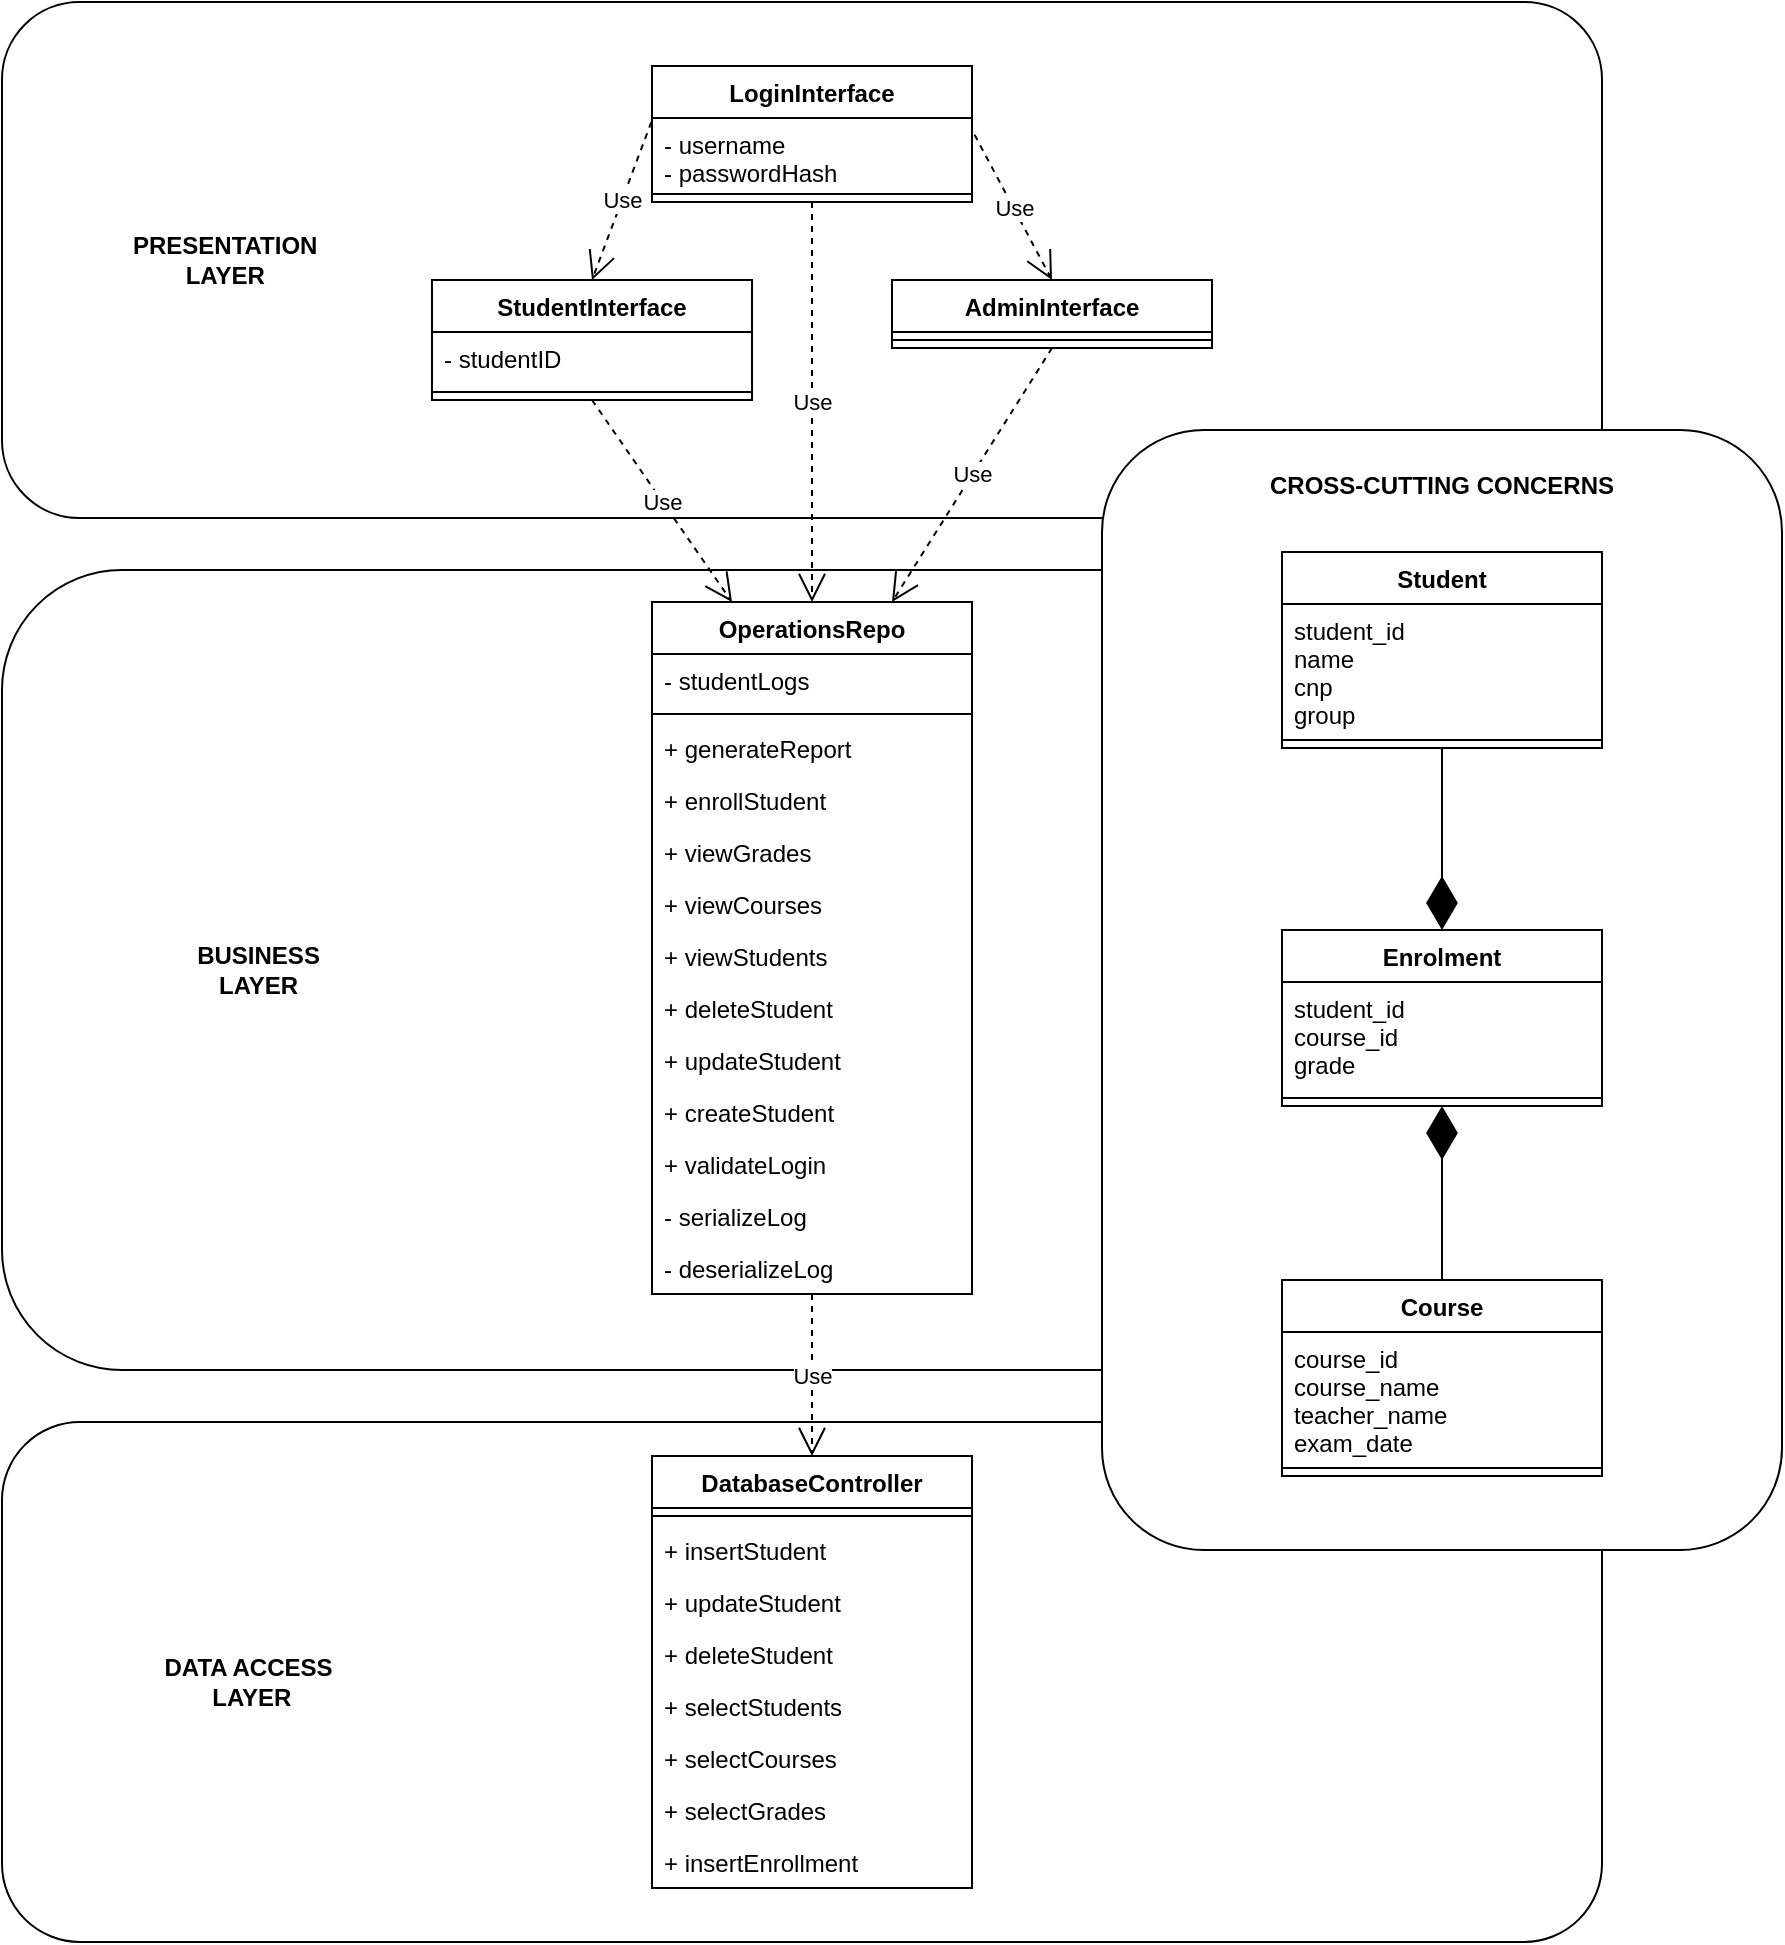 <mxfile version="10.5.9" type="device"><diagram id="hMyD8AXM62mKRe5awUtb" name="Page-1"><mxGraphModel dx="2100" dy="533" grid="1" gridSize="10" guides="1" tooltips="1" connect="1" arrows="1" fold="1" page="1" pageScale="1" pageWidth="850" pageHeight="1100" math="0" shadow="0"><root><mxCell id="0"/><mxCell id="1" parent="0"/><mxCell id="1zkxP6vBv-8jt8oSZv_q-41" value="&lt;b&gt;DATA ACCESS&amp;nbsp; &amp;nbsp; &amp;nbsp; &amp;nbsp; &amp;nbsp; &amp;nbsp; &amp;nbsp; &amp;nbsp; &amp;nbsp; &amp;nbsp; &amp;nbsp; &amp;nbsp; &amp;nbsp; &amp;nbsp; &amp;nbsp; &amp;nbsp; &amp;nbsp; &amp;nbsp; &amp;nbsp; &amp;nbsp; &amp;nbsp; &amp;nbsp; &amp;nbsp; &amp;nbsp; &amp;nbsp; &amp;nbsp; &amp;nbsp; &amp;nbsp; &amp;nbsp; &amp;nbsp; &amp;nbsp; &amp;nbsp; &amp;nbsp; &amp;nbsp; &amp;nbsp; &amp;nbsp; &amp;nbsp; &amp;nbsp; &amp;nbsp; &amp;nbsp; &amp;nbsp; &amp;nbsp; &amp;nbsp; &amp;nbsp; &amp;nbsp; &amp;nbsp; &amp;nbsp; &amp;nbsp; &amp;nbsp; &amp;nbsp; &amp;nbsp; &amp;nbsp; &amp;nbsp; &amp;nbsp; &amp;nbsp; &amp;nbsp; &amp;nbsp; &amp;nbsp; &amp;nbsp; &amp;nbsp; &amp;nbsp; &amp;nbsp; &amp;nbsp; &amp;nbsp; &amp;nbsp; &amp;nbsp; &amp;nbsp; &amp;nbsp; &amp;nbsp; &amp;nbsp; &amp;nbsp; &amp;nbsp; &amp;nbsp; &amp;nbsp; &amp;nbsp; &amp;nbsp; &amp;nbsp; &amp;nbsp; &amp;nbsp; &amp;nbsp; &amp;nbsp; &amp;nbsp; &amp;nbsp;&amp;nbsp;&lt;br&gt;LAYER&amp;nbsp; &amp;nbsp; &amp;nbsp; &amp;nbsp; &amp;nbsp; &amp;nbsp; &amp;nbsp; &amp;nbsp; &amp;nbsp; &amp;nbsp; &amp;nbsp; &amp;nbsp; &amp;nbsp; &amp;nbsp; &amp;nbsp; &amp;nbsp; &amp;nbsp; &amp;nbsp; &amp;nbsp; &amp;nbsp; &amp;nbsp; &amp;nbsp; &amp;nbsp; &amp;nbsp; &amp;nbsp; &amp;nbsp; &amp;nbsp; &amp;nbsp; &amp;nbsp; &amp;nbsp; &amp;nbsp; &amp;nbsp; &amp;nbsp; &amp;nbsp; &amp;nbsp; &amp;nbsp; &amp;nbsp; &amp;nbsp; &amp;nbsp; &amp;nbsp; &amp;nbsp; &amp;nbsp; &amp;nbsp; &amp;nbsp; &amp;nbsp; &amp;nbsp; &amp;nbsp; &amp;nbsp; &amp;nbsp; &amp;nbsp; &amp;nbsp; &amp;nbsp; &amp;nbsp; &amp;nbsp; &amp;nbsp; &amp;nbsp; &amp;nbsp; &amp;nbsp; &amp;nbsp; &amp;nbsp; &lt;/b&gt;&amp;nbsp; &amp;nbsp; &amp;nbsp; &amp;nbsp; &amp;nbsp; &amp;nbsp; &amp;nbsp; &amp;nbsp; &amp;nbsp; &amp;nbsp; &amp;nbsp; &amp;nbsp; &amp;nbsp; &amp;nbsp; &amp;nbsp; &amp;nbsp; &amp;nbsp; &amp;nbsp; &amp;nbsp; &amp;nbsp; &amp;nbsp; &amp;nbsp; &amp;nbsp;&lt;br&gt;" style="rounded=1;whiteSpace=wrap;html=1;" vertex="1" parent="1"><mxGeometry x="-10" y="740" width="800" height="260" as="geometry"/></mxCell><mxCell id="1zkxP6vBv-8jt8oSZv_q-40" value="&lt;b&gt;BUSINESS&amp;nbsp; &amp;nbsp; &amp;nbsp; &amp;nbsp; &amp;nbsp; &amp;nbsp; &amp;nbsp; &amp;nbsp; &amp;nbsp; &amp;nbsp; &amp;nbsp; &amp;nbsp; &amp;nbsp; &amp;nbsp; &amp;nbsp; &amp;nbsp; &amp;nbsp; &amp;nbsp; &amp;nbsp; &amp;nbsp; &amp;nbsp; &amp;nbsp; &amp;nbsp; &amp;nbsp; &amp;nbsp; &amp;nbsp; &amp;nbsp; &amp;nbsp; &amp;nbsp; &amp;nbsp; &amp;nbsp; &amp;nbsp; &amp;nbsp; &amp;nbsp; &amp;nbsp; &amp;nbsp; &amp;nbsp; &amp;nbsp; &amp;nbsp; &amp;nbsp; &amp;nbsp; &amp;nbsp; &amp;nbsp; &amp;nbsp; &amp;nbsp; &amp;nbsp; &amp;nbsp; &amp;nbsp; &amp;nbsp; &amp;nbsp; &amp;nbsp; &amp;nbsp; &amp;nbsp; &amp;nbsp; &amp;nbsp; &amp;nbsp; &amp;nbsp; &amp;nbsp; &amp;nbsp; &amp;nbsp; &amp;nbsp; &amp;nbsp; &amp;nbsp; &amp;nbsp; &amp;nbsp; &amp;nbsp; &amp;nbsp; &amp;nbsp; &amp;nbsp; &amp;nbsp; &amp;nbsp; &amp;nbsp; &amp;nbsp; &amp;nbsp; &amp;nbsp; &amp;nbsp; &amp;nbsp; &amp;nbsp; &amp;nbsp; &amp;nbsp;&amp;nbsp;&lt;br&gt;LAYER&amp;nbsp; &amp;nbsp; &amp;nbsp; &amp;nbsp; &amp;nbsp; &amp;nbsp; &amp;nbsp; &amp;nbsp; &amp;nbsp; &amp;nbsp; &amp;nbsp; &amp;nbsp; &amp;nbsp; &amp;nbsp; &amp;nbsp; &amp;nbsp; &amp;nbsp; &amp;nbsp; &amp;nbsp; &amp;nbsp; &amp;nbsp; &amp;nbsp; &amp;nbsp; &amp;nbsp; &amp;nbsp; &amp;nbsp; &amp;nbsp; &amp;nbsp; &amp;nbsp; &amp;nbsp; &amp;nbsp; &amp;nbsp; &amp;nbsp; &amp;nbsp; &amp;nbsp; &amp;nbsp; &amp;nbsp; &amp;nbsp; &amp;nbsp; &amp;nbsp; &amp;nbsp; &amp;nbsp; &amp;nbsp; &amp;nbsp; &amp;nbsp; &amp;nbsp; &amp;nbsp; &amp;nbsp; &amp;nbsp; &amp;nbsp; &amp;nbsp; &amp;nbsp; &amp;nbsp; &amp;nbsp; &amp;nbsp; &amp;nbsp; &amp;nbsp; &amp;nbsp; &amp;nbsp; &amp;nbsp; &amp;nbsp; &amp;nbsp;&lt;/b&gt; &amp;nbsp; &amp;nbsp; &amp;nbsp; &amp;nbsp; &amp;nbsp; &amp;nbsp; &amp;nbsp; &amp;nbsp; &amp;nbsp; &amp;nbsp; &amp;nbsp; &amp;nbsp; &amp;nbsp; &amp;nbsp; &amp;nbsp; &amp;nbsp; &amp;nbsp; &amp;nbsp;&amp;nbsp;&lt;br&gt;" style="rounded=1;whiteSpace=wrap;html=1;" vertex="1" parent="1"><mxGeometry x="-10" y="314" width="790" height="400" as="geometry"/></mxCell><mxCell id="1zkxP6vBv-8jt8oSZv_q-38" value="&lt;b&gt;PRESENTATION&amp;nbsp; &amp;nbsp; &amp;nbsp; &amp;nbsp; &amp;nbsp; &amp;nbsp; &amp;nbsp; &amp;nbsp; &amp;nbsp; &amp;nbsp; &amp;nbsp; &amp;nbsp; &amp;nbsp; &amp;nbsp; &amp;nbsp; &amp;nbsp; &amp;nbsp; &amp;nbsp; &amp;nbsp; &amp;nbsp; &amp;nbsp; &amp;nbsp; &amp;nbsp; &amp;nbsp; &amp;nbsp; &amp;nbsp; &amp;nbsp; &amp;nbsp; &amp;nbsp; &amp;nbsp; &amp;nbsp; &amp;nbsp; &amp;nbsp; &amp;nbsp; &amp;nbsp; &amp;nbsp; &amp;nbsp; &amp;nbsp; &amp;nbsp; &amp;nbsp; &amp;nbsp; &amp;nbsp; &amp;nbsp; &amp;nbsp; &amp;nbsp; &amp;nbsp; &amp;nbsp; &amp;nbsp; &amp;nbsp; &amp;nbsp; &amp;nbsp; &amp;nbsp; &amp;nbsp; &amp;nbsp; &amp;nbsp; &amp;nbsp; &amp;nbsp; &amp;nbsp; &amp;nbsp; &amp;nbsp; &amp;nbsp; &amp;nbsp; &amp;nbsp; &amp;nbsp; &amp;nbsp; &amp;nbsp; &amp;nbsp; &amp;nbsp; &amp;nbsp; &amp;nbsp; &amp;nbsp; &amp;nbsp; &amp;nbsp; &amp;nbsp; &amp;nbsp; &amp;nbsp; &amp;nbsp; &amp;nbsp; &amp;nbsp; &amp;nbsp; &amp;nbsp; &amp;nbsp; &amp;nbsp; &amp;nbsp; &amp;nbsp; &amp;nbsp; &amp;nbsp;&lt;br&gt;LAYER&amp;nbsp; &amp;nbsp; &amp;nbsp; &amp;nbsp; &amp;nbsp; &amp;nbsp; &amp;nbsp; &amp;nbsp; &amp;nbsp; &amp;nbsp; &amp;nbsp; &amp;nbsp; &amp;nbsp; &amp;nbsp; &amp;nbsp; &amp;nbsp; &amp;nbsp; &amp;nbsp; &amp;nbsp;&lt;/b&gt; &amp;nbsp; &amp;nbsp; &amp;nbsp; &amp;nbsp; &amp;nbsp; &amp;nbsp; &amp;nbsp; &amp;nbsp; &amp;nbsp; &amp;nbsp; &amp;nbsp; &amp;nbsp; &amp;nbsp; &amp;nbsp; &amp;nbsp; &amp;nbsp; &amp;nbsp; &amp;nbsp; &amp;nbsp; &amp;nbsp; &amp;nbsp; &amp;nbsp; &amp;nbsp; &amp;nbsp; &amp;nbsp; &amp;nbsp; &amp;nbsp; &amp;nbsp; &amp;nbsp; &amp;nbsp; &amp;nbsp; &amp;nbsp; &amp;nbsp; &amp;nbsp; &amp;nbsp; &amp;nbsp; &amp;nbsp; &amp;nbsp; &amp;nbsp; &amp;nbsp; &amp;nbsp; &amp;nbsp; &amp;nbsp; &amp;nbsp; &amp;nbsp; &amp;nbsp; &amp;nbsp; &amp;nbsp; &amp;nbsp; &amp;nbsp; &amp;nbsp; &amp;nbsp; &amp;nbsp; &amp;nbsp; &amp;nbsp; &amp;nbsp; &amp;nbsp; &amp;nbsp; &amp;nbsp; &amp;nbsp; &amp;nbsp; &amp;nbsp; &amp;nbsp; &amp;nbsp; &amp;nbsp; &amp;nbsp; &amp;nbsp; &amp;nbsp;&lt;br&gt;" style="rounded=1;whiteSpace=wrap;html=1;" vertex="1" parent="1"><mxGeometry x="-10" y="30" width="800" height="258" as="geometry"/></mxCell><mxCell id="aQj93RE4VBBdkkFGQysY-13" value="LoginInterface" style="swimlane;fontStyle=1;align=center;verticalAlign=top;childLayout=stackLayout;horizontal=1;startSize=26;horizontalStack=0;resizeParent=1;resizeParentMax=0;resizeLast=0;collapsible=1;marginBottom=0;" parent="1" vertex="1"><mxGeometry x="315" y="62" width="160" height="68" as="geometry"/></mxCell><mxCell id="aQj93RE4VBBdkkFGQysY-14" value="- username&#10;- passwordHash&#10;" style="text;strokeColor=none;fillColor=none;align=left;verticalAlign=top;spacingLeft=4;spacingRight=4;overflow=hidden;rotatable=0;points=[[0,0.5],[1,0.5]];portConstraint=eastwest;" parent="aQj93RE4VBBdkkFGQysY-13" vertex="1"><mxGeometry y="26" width="160" height="34" as="geometry"/></mxCell><mxCell id="aQj93RE4VBBdkkFGQysY-15" value="" style="line;strokeWidth=1;fillColor=none;align=left;verticalAlign=middle;spacingTop=-1;spacingLeft=3;spacingRight=3;rotatable=0;labelPosition=right;points=[];portConstraint=eastwest;" parent="aQj93RE4VBBdkkFGQysY-13" vertex="1"><mxGeometry y="60" width="160" height="8" as="geometry"/></mxCell><mxCell id="aQj93RE4VBBdkkFGQysY-71" value="OperationsRepo" style="swimlane;fontStyle=1;align=center;verticalAlign=top;childLayout=stackLayout;horizontal=1;startSize=26;horizontalStack=0;resizeParent=1;resizeParentMax=0;resizeLast=0;collapsible=1;marginBottom=0;" parent="1" vertex="1"><mxGeometry x="315" y="330" width="160" height="346" as="geometry"/></mxCell><mxCell id="aQj93RE4VBBdkkFGQysY-72" value="- studentLogs" style="text;strokeColor=none;fillColor=none;align=left;verticalAlign=top;spacingLeft=4;spacingRight=4;overflow=hidden;rotatable=0;points=[[0,0.5],[1,0.5]];portConstraint=eastwest;" parent="aQj93RE4VBBdkkFGQysY-71" vertex="1"><mxGeometry y="26" width="160" height="26" as="geometry"/></mxCell><mxCell id="aQj93RE4VBBdkkFGQysY-73" value="" style="line;strokeWidth=1;fillColor=none;align=left;verticalAlign=middle;spacingTop=-1;spacingLeft=3;spacingRight=3;rotatable=0;labelPosition=right;points=[];portConstraint=eastwest;" parent="aQj93RE4VBBdkkFGQysY-71" vertex="1"><mxGeometry y="52" width="160" height="8" as="geometry"/></mxCell><mxCell id="aQj93RE4VBBdkkFGQysY-82" value="+ generateReport" style="text;strokeColor=none;fillColor=none;align=left;verticalAlign=top;spacingLeft=4;spacingRight=4;overflow=hidden;rotatable=0;points=[[0,0.5],[1,0.5]];portConstraint=eastwest;" parent="aQj93RE4VBBdkkFGQysY-71" vertex="1"><mxGeometry y="60" width="160" height="26" as="geometry"/></mxCell><mxCell id="aQj93RE4VBBdkkFGQysY-81" value="+ enrollStudent" style="text;strokeColor=none;fillColor=none;align=left;verticalAlign=top;spacingLeft=4;spacingRight=4;overflow=hidden;rotatable=0;points=[[0,0.5],[1,0.5]];portConstraint=eastwest;" parent="aQj93RE4VBBdkkFGQysY-71" vertex="1"><mxGeometry y="86" width="160" height="26" as="geometry"/></mxCell><mxCell id="aQj93RE4VBBdkkFGQysY-80" value="+ viewGrades" style="text;strokeColor=none;fillColor=none;align=left;verticalAlign=top;spacingLeft=4;spacingRight=4;overflow=hidden;rotatable=0;points=[[0,0.5],[1,0.5]];portConstraint=eastwest;" parent="aQj93RE4VBBdkkFGQysY-71" vertex="1"><mxGeometry y="112" width="160" height="26" as="geometry"/></mxCell><mxCell id="aQj93RE4VBBdkkFGQysY-79" value="+ viewCourses" style="text;strokeColor=none;fillColor=none;align=left;verticalAlign=top;spacingLeft=4;spacingRight=4;overflow=hidden;rotatable=0;points=[[0,0.5],[1,0.5]];portConstraint=eastwest;" parent="aQj93RE4VBBdkkFGQysY-71" vertex="1"><mxGeometry y="138" width="160" height="26" as="geometry"/></mxCell><mxCell id="aQj93RE4VBBdkkFGQysY-78" value="+ viewStudents&#10;" style="text;strokeColor=none;fillColor=none;align=left;verticalAlign=top;spacingLeft=4;spacingRight=4;overflow=hidden;rotatable=0;points=[[0,0.5],[1,0.5]];portConstraint=eastwest;" parent="aQj93RE4VBBdkkFGQysY-71" vertex="1"><mxGeometry y="164" width="160" height="26" as="geometry"/></mxCell><mxCell id="aQj93RE4VBBdkkFGQysY-77" value="+ deleteStudent" style="text;strokeColor=none;fillColor=none;align=left;verticalAlign=top;spacingLeft=4;spacingRight=4;overflow=hidden;rotatable=0;points=[[0,0.5],[1,0.5]];portConstraint=eastwest;" parent="aQj93RE4VBBdkkFGQysY-71" vertex="1"><mxGeometry y="190" width="160" height="26" as="geometry"/></mxCell><mxCell id="aQj93RE4VBBdkkFGQysY-76" value="+ updateStudent" style="text;strokeColor=none;fillColor=none;align=left;verticalAlign=top;spacingLeft=4;spacingRight=4;overflow=hidden;rotatable=0;points=[[0,0.5],[1,0.5]];portConstraint=eastwest;" parent="aQj93RE4VBBdkkFGQysY-71" vertex="1"><mxGeometry y="216" width="160" height="26" as="geometry"/></mxCell><mxCell id="aQj93RE4VBBdkkFGQysY-75" value="+ createStudent" style="text;strokeColor=none;fillColor=none;align=left;verticalAlign=top;spacingLeft=4;spacingRight=4;overflow=hidden;rotatable=0;points=[[0,0.5],[1,0.5]];portConstraint=eastwest;" parent="aQj93RE4VBBdkkFGQysY-71" vertex="1"><mxGeometry y="242" width="160" height="26" as="geometry"/></mxCell><mxCell id="1zkxP6vBv-8jt8oSZv_q-35" value="+ validateLogin" style="text;strokeColor=none;fillColor=none;align=left;verticalAlign=top;spacingLeft=4;spacingRight=4;overflow=hidden;rotatable=0;points=[[0,0.5],[1,0.5]];portConstraint=eastwest;" vertex="1" parent="aQj93RE4VBBdkkFGQysY-71"><mxGeometry y="268" width="160" height="26" as="geometry"/></mxCell><mxCell id="1zkxP6vBv-8jt8oSZv_q-36" value="- serializeLog" style="text;strokeColor=none;fillColor=none;align=left;verticalAlign=top;spacingLeft=4;spacingRight=4;overflow=hidden;rotatable=0;points=[[0,0.5],[1,0.5]];portConstraint=eastwest;" vertex="1" parent="aQj93RE4VBBdkkFGQysY-71"><mxGeometry y="294" width="160" height="26" as="geometry"/></mxCell><mxCell id="1zkxP6vBv-8jt8oSZv_q-37" value="- deserializeLog" style="text;strokeColor=none;fillColor=none;align=left;verticalAlign=top;spacingLeft=4;spacingRight=4;overflow=hidden;rotatable=0;points=[[0,0.5],[1,0.5]];portConstraint=eastwest;" vertex="1" parent="aQj93RE4VBBdkkFGQysY-71"><mxGeometry y="320" width="160" height="26" as="geometry"/></mxCell><mxCell id="aQj93RE4VBBdkkFGQysY-86" value="DatabaseController" style="swimlane;fontStyle=1;align=center;verticalAlign=top;childLayout=stackLayout;horizontal=1;startSize=26;horizontalStack=0;resizeParent=1;resizeParentMax=0;resizeLast=0;collapsible=1;marginBottom=0;" parent="1" vertex="1"><mxGeometry x="315" y="757" width="160" height="216" as="geometry"/></mxCell><mxCell id="aQj93RE4VBBdkkFGQysY-88" value="" style="line;strokeWidth=1;fillColor=none;align=left;verticalAlign=middle;spacingTop=-1;spacingLeft=3;spacingRight=3;rotatable=0;labelPosition=right;points=[];portConstraint=eastwest;" parent="aQj93RE4VBBdkkFGQysY-86" vertex="1"><mxGeometry y="26" width="160" height="8" as="geometry"/></mxCell><mxCell id="aQj93RE4VBBdkkFGQysY-89" value="+ insertStudent" style="text;strokeColor=none;fillColor=none;align=left;verticalAlign=top;spacingLeft=4;spacingRight=4;overflow=hidden;rotatable=0;points=[[0,0.5],[1,0.5]];portConstraint=eastwest;" parent="aQj93RE4VBBdkkFGQysY-86" vertex="1"><mxGeometry y="34" width="160" height="26" as="geometry"/></mxCell><mxCell id="aQj93RE4VBBdkkFGQysY-90" value="+ updateStudent" style="text;strokeColor=none;fillColor=none;align=left;verticalAlign=top;spacingLeft=4;spacingRight=4;overflow=hidden;rotatable=0;points=[[0,0.5],[1,0.5]];portConstraint=eastwest;" parent="aQj93RE4VBBdkkFGQysY-86" vertex="1"><mxGeometry y="60" width="160" height="26" as="geometry"/></mxCell><mxCell id="aQj93RE4VBBdkkFGQysY-91" value="+ deleteStudent" style="text;strokeColor=none;fillColor=none;align=left;verticalAlign=top;spacingLeft=4;spacingRight=4;overflow=hidden;rotatable=0;points=[[0,0.5],[1,0.5]];portConstraint=eastwest;" parent="aQj93RE4VBBdkkFGQysY-86" vertex="1"><mxGeometry y="86" width="160" height="26" as="geometry"/></mxCell><mxCell id="aQj93RE4VBBdkkFGQysY-92" value="+ selectStudents" style="text;strokeColor=none;fillColor=none;align=left;verticalAlign=top;spacingLeft=4;spacingRight=4;overflow=hidden;rotatable=0;points=[[0,0.5],[1,0.5]];portConstraint=eastwest;" parent="aQj93RE4VBBdkkFGQysY-86" vertex="1"><mxGeometry y="112" width="160" height="26" as="geometry"/></mxCell><mxCell id="aQj93RE4VBBdkkFGQysY-93" value="+ selectCourses" style="text;strokeColor=none;fillColor=none;align=left;verticalAlign=top;spacingLeft=4;spacingRight=4;overflow=hidden;rotatable=0;points=[[0,0.5],[1,0.5]];portConstraint=eastwest;" parent="aQj93RE4VBBdkkFGQysY-86" vertex="1"><mxGeometry y="138" width="160" height="26" as="geometry"/></mxCell><mxCell id="aQj93RE4VBBdkkFGQysY-94" value="+ selectGrades" style="text;strokeColor=none;fillColor=none;align=left;verticalAlign=top;spacingLeft=4;spacingRight=4;overflow=hidden;rotatable=0;points=[[0,0.5],[1,0.5]];portConstraint=eastwest;" parent="aQj93RE4VBBdkkFGQysY-86" vertex="1"><mxGeometry y="164" width="160" height="26" as="geometry"/></mxCell><mxCell id="aQj93RE4VBBdkkFGQysY-95" value="+ insertEnrollment" style="text;strokeColor=none;fillColor=none;align=left;verticalAlign=top;spacingLeft=4;spacingRight=4;overflow=hidden;rotatable=0;points=[[0,0.5],[1,0.5]];portConstraint=eastwest;" parent="aQj93RE4VBBdkkFGQysY-86" vertex="1"><mxGeometry y="190" width="160" height="26" as="geometry"/></mxCell><mxCell id="aQj93RE4VBBdkkFGQysY-97" value="Use" style="endArrow=open;endSize=12;dashed=1;html=1;entryX=0.5;entryY=0;entryDx=0;entryDy=0;" parent="1" source="aQj93RE4VBBdkkFGQysY-71" target="aQj93RE4VBBdkkFGQysY-86" edge="1"><mxGeometry width="160" relative="1" as="geometry"><mxPoint x="475" y="630" as="sourcePoint"/><mxPoint x="245" y="790" as="targetPoint"/></mxGeometry></mxCell><mxCell id="1zkxP6vBv-8jt8oSZv_q-2" value="StudentInterface" style="swimlane;fontStyle=1;align=center;verticalAlign=top;childLayout=stackLayout;horizontal=1;startSize=26;horizontalStack=0;resizeParent=1;resizeParentMax=0;resizeLast=0;collapsible=1;marginBottom=0;" vertex="1" parent="1"><mxGeometry x="205" y="169" width="160" height="60" as="geometry"/></mxCell><mxCell id="1zkxP6vBv-8jt8oSZv_q-3" value="- studentID" style="text;strokeColor=none;fillColor=none;align=left;verticalAlign=top;spacingLeft=4;spacingRight=4;overflow=hidden;rotatable=0;points=[[0,0.5],[1,0.5]];portConstraint=eastwest;" vertex="1" parent="1zkxP6vBv-8jt8oSZv_q-2"><mxGeometry y="26" width="160" height="26" as="geometry"/></mxCell><mxCell id="1zkxP6vBv-8jt8oSZv_q-4" value="" style="line;strokeWidth=1;fillColor=none;align=left;verticalAlign=middle;spacingTop=-1;spacingLeft=3;spacingRight=3;rotatable=0;labelPosition=right;points=[];portConstraint=eastwest;" vertex="1" parent="1zkxP6vBv-8jt8oSZv_q-2"><mxGeometry y="52" width="160" height="8" as="geometry"/></mxCell><mxCell id="1zkxP6vBv-8jt8oSZv_q-6" value="AdminInterface" style="swimlane;fontStyle=1;align=center;verticalAlign=top;childLayout=stackLayout;horizontal=1;startSize=26;horizontalStack=0;resizeParent=1;resizeParentMax=0;resizeLast=0;collapsible=1;marginBottom=0;" vertex="1" parent="1"><mxGeometry x="435" y="169" width="160" height="34" as="geometry"/></mxCell><mxCell id="1zkxP6vBv-8jt8oSZv_q-8" value="" style="line;strokeWidth=1;fillColor=none;align=left;verticalAlign=middle;spacingTop=-1;spacingLeft=3;spacingRight=3;rotatable=0;labelPosition=right;points=[];portConstraint=eastwest;" vertex="1" parent="1zkxP6vBv-8jt8oSZv_q-6"><mxGeometry y="26" width="160" height="8" as="geometry"/></mxCell><mxCell id="1zkxP6vBv-8jt8oSZv_q-14" value="Use" style="endArrow=open;endSize=12;dashed=1;html=1;entryX=0.5;entryY=0;entryDx=0;entryDy=0;exitX=1.008;exitY=0.247;exitDx=0;exitDy=0;exitPerimeter=0;" edge="1" parent="1" source="aQj93RE4VBBdkkFGQysY-14" target="1zkxP6vBv-8jt8oSZv_q-6"><mxGeometry width="160" relative="1" as="geometry"><mxPoint x="320" y="300" as="sourcePoint"/><mxPoint x="480" y="300" as="targetPoint"/></mxGeometry></mxCell><mxCell id="1zkxP6vBv-8jt8oSZv_q-15" value="Use" style="endArrow=open;endSize=12;dashed=1;html=1;entryX=0.5;entryY=0;entryDx=0;entryDy=0;exitX=-0.002;exitY=0.059;exitDx=0;exitDy=0;exitPerimeter=0;" edge="1" parent="1" source="aQj93RE4VBBdkkFGQysY-14" target="1zkxP6vBv-8jt8oSZv_q-2"><mxGeometry width="160" relative="1" as="geometry"><mxPoint x="310" y="340" as="sourcePoint"/><mxPoint x="470" y="340" as="targetPoint"/></mxGeometry></mxCell><mxCell id="1zkxP6vBv-8jt8oSZv_q-16" value="Use" style="endArrow=open;endSize=12;dashed=1;html=1;entryX=0.5;entryY=0;entryDx=0;entryDy=0;exitX=0.5;exitY=1;exitDx=0;exitDy=0;" edge="1" parent="1" source="aQj93RE4VBBdkkFGQysY-13" target="aQj93RE4VBBdkkFGQysY-71"><mxGeometry width="160" relative="1" as="geometry"><mxPoint x="85" y="306.5" as="sourcePoint"/><mxPoint x="245" y="306.5" as="targetPoint"/></mxGeometry></mxCell><mxCell id="1zkxP6vBv-8jt8oSZv_q-17" value="Use" style="endArrow=open;endSize=12;dashed=1;html=1;entryX=0.25;entryY=0;entryDx=0;entryDy=0;exitX=0.5;exitY=1;exitDx=0;exitDy=0;" edge="1" parent="1" source="1zkxP6vBv-8jt8oSZv_q-2" target="aQj93RE4VBBdkkFGQysY-71"><mxGeometry width="160" relative="1" as="geometry"><mxPoint x="75" y="346.5" as="sourcePoint"/><mxPoint x="235" y="346.5" as="targetPoint"/></mxGeometry></mxCell><mxCell id="1zkxP6vBv-8jt8oSZv_q-18" value="Use" style="endArrow=open;endSize=12;dashed=1;html=1;exitX=0.5;exitY=1;exitDx=0;exitDy=0;entryX=0.75;entryY=0;entryDx=0;entryDy=0;" edge="1" parent="1" source="1zkxP6vBv-8jt8oSZv_q-6" target="aQj93RE4VBBdkkFGQysY-71"><mxGeometry width="160" relative="1" as="geometry"><mxPoint x="65" y="386.5" as="sourcePoint"/><mxPoint x="225" y="386.5" as="targetPoint"/></mxGeometry></mxCell><mxCell id="1zkxP6vBv-8jt8oSZv_q-39" value="&lt;b&gt;CROSS-CUTTING CONCERNS&lt;br&gt;&lt;br&gt;&lt;br&gt;&lt;br&gt;&lt;br&gt;&lt;br&gt;&lt;br&gt;&lt;br&gt;&lt;br&gt;&lt;br&gt;&lt;br&gt;&lt;br&gt;&lt;br&gt;&lt;br&gt;&lt;br&gt;&lt;br&gt;&lt;br&gt;&lt;br&gt;&lt;br&gt;&lt;br&gt;&lt;/b&gt;&lt;br&gt;&lt;br&gt;&lt;br&gt;&lt;br&gt;&lt;br&gt;&lt;br&gt;&lt;br&gt;&lt;br&gt;&lt;br&gt;&lt;br&gt;&lt;br&gt;&lt;br&gt;&lt;br&gt;&lt;br&gt;&lt;br&gt;&lt;br&gt;" style="rounded=1;whiteSpace=wrap;html=1;" vertex="1" parent="1"><mxGeometry x="540" y="244" width="340" height="560" as="geometry"/></mxCell><mxCell id="1zkxP6vBv-8jt8oSZv_q-19" value="Student" style="swimlane;fontStyle=1;align=center;verticalAlign=top;childLayout=stackLayout;horizontal=1;startSize=26;horizontalStack=0;resizeParent=1;resizeParentMax=0;resizeLast=0;collapsible=1;marginBottom=0;" vertex="1" parent="1"><mxGeometry x="630" y="305" width="160" height="98" as="geometry"/></mxCell><mxCell id="1zkxP6vBv-8jt8oSZv_q-20" value="student_id&#10;name&#10;cnp&#10;group&#10;" style="text;strokeColor=none;fillColor=none;align=left;verticalAlign=top;spacingLeft=4;spacingRight=4;overflow=hidden;rotatable=0;points=[[0,0.5],[1,0.5]];portConstraint=eastwest;" vertex="1" parent="1zkxP6vBv-8jt8oSZv_q-19"><mxGeometry y="26" width="160" height="64" as="geometry"/></mxCell><mxCell id="1zkxP6vBv-8jt8oSZv_q-21" value="" style="line;strokeWidth=1;fillColor=none;align=left;verticalAlign=middle;spacingTop=-1;spacingLeft=3;spacingRight=3;rotatable=0;labelPosition=right;points=[];portConstraint=eastwest;" vertex="1" parent="1zkxP6vBv-8jt8oSZv_q-19"><mxGeometry y="90" width="160" height="8" as="geometry"/></mxCell><mxCell id="1zkxP6vBv-8jt8oSZv_q-23" value="Enrolment" style="swimlane;fontStyle=1;align=center;verticalAlign=top;childLayout=stackLayout;horizontal=1;startSize=26;horizontalStack=0;resizeParent=1;resizeParentMax=0;resizeLast=0;collapsible=1;marginBottom=0;" vertex="1" parent="1"><mxGeometry x="630" y="494" width="160" height="88" as="geometry"/></mxCell><mxCell id="1zkxP6vBv-8jt8oSZv_q-24" value="student_id&#10;course_id&#10;grade&#10;" style="text;strokeColor=none;fillColor=none;align=left;verticalAlign=top;spacingLeft=4;spacingRight=4;overflow=hidden;rotatable=0;points=[[0,0.5],[1,0.5]];portConstraint=eastwest;" vertex="1" parent="1zkxP6vBv-8jt8oSZv_q-23"><mxGeometry y="26" width="160" height="54" as="geometry"/></mxCell><mxCell id="1zkxP6vBv-8jt8oSZv_q-25" value="" style="line;strokeWidth=1;fillColor=none;align=left;verticalAlign=middle;spacingTop=-1;spacingLeft=3;spacingRight=3;rotatable=0;labelPosition=right;points=[];portConstraint=eastwest;" vertex="1" parent="1zkxP6vBv-8jt8oSZv_q-23"><mxGeometry y="80" width="160" height="8" as="geometry"/></mxCell><mxCell id="1zkxP6vBv-8jt8oSZv_q-27" value="Course" style="swimlane;fontStyle=1;align=center;verticalAlign=top;childLayout=stackLayout;horizontal=1;startSize=26;horizontalStack=0;resizeParent=1;resizeParentMax=0;resizeLast=0;collapsible=1;marginBottom=0;" vertex="1" parent="1"><mxGeometry x="630" y="669" width="160" height="98" as="geometry"/></mxCell><mxCell id="1zkxP6vBv-8jt8oSZv_q-28" value="course_id&#10;course_name&#10;teacher_name&#10;exam_date&#10;&#10;" style="text;strokeColor=none;fillColor=none;align=left;verticalAlign=top;spacingLeft=4;spacingRight=4;overflow=hidden;rotatable=0;points=[[0,0.5],[1,0.5]];portConstraint=eastwest;" vertex="1" parent="1zkxP6vBv-8jt8oSZv_q-27"><mxGeometry y="26" width="160" height="64" as="geometry"/></mxCell><mxCell id="1zkxP6vBv-8jt8oSZv_q-29" value="" style="line;strokeWidth=1;fillColor=none;align=left;verticalAlign=middle;spacingTop=-1;spacingLeft=3;spacingRight=3;rotatable=0;labelPosition=right;points=[];portConstraint=eastwest;" vertex="1" parent="1zkxP6vBv-8jt8oSZv_q-27"><mxGeometry y="90" width="160" height="8" as="geometry"/></mxCell><mxCell id="1zkxP6vBv-8jt8oSZv_q-31" value="" style="endArrow=diamondThin;endFill=1;endSize=24;html=1;entryX=0.5;entryY=0;entryDx=0;entryDy=0;" edge="1" parent="1" source="1zkxP6vBv-8jt8oSZv_q-19" target="1zkxP6vBv-8jt8oSZv_q-23"><mxGeometry width="160" relative="1" as="geometry"><mxPoint x="565" y="482" as="sourcePoint"/><mxPoint x="725" y="482" as="targetPoint"/></mxGeometry></mxCell><mxCell id="1zkxP6vBv-8jt8oSZv_q-32" value="" style="endArrow=diamondThin;endFill=1;endSize=24;html=1;exitX=0.5;exitY=0;exitDx=0;exitDy=0;" edge="1" parent="1" source="1zkxP6vBv-8jt8oSZv_q-27" target="1zkxP6vBv-8jt8oSZv_q-23"><mxGeometry width="160" relative="1" as="geometry"><mxPoint x="545" y="532" as="sourcePoint"/><mxPoint x="760" y="457" as="targetPoint"/></mxGeometry></mxCell></root></mxGraphModel></diagram></mxfile>